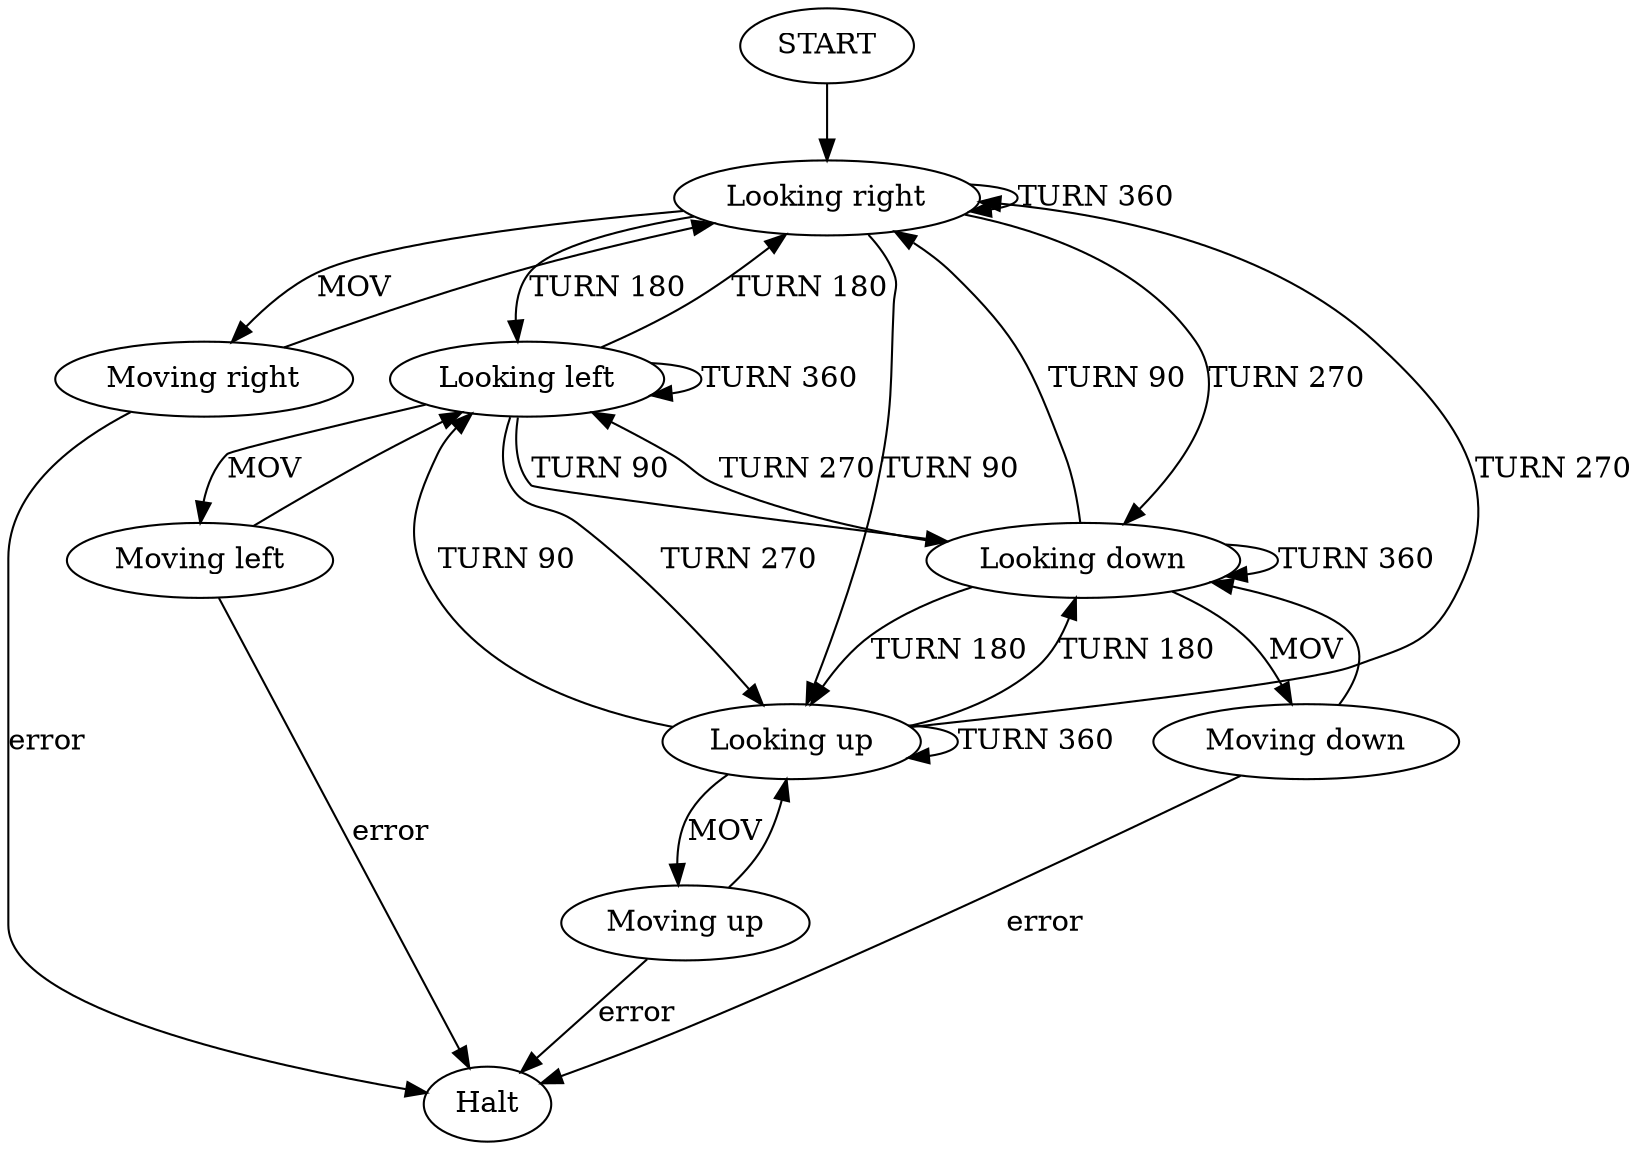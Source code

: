 digraph G {
	START -> "Looking right"
	"Looking right" -> "Moving right" [label=MOV]
	"Looking left" -> "Moving left" [label=MOV]
	"Looking up" -> "Moving up" [label=MOV]
	"Looking down" -> "Moving down" [label=MOV]
	"Moving right" -> "Looking right"
	"Moving left" -> "Looking left"
	"Moving up" -> "Looking up"
	"Moving down" -> "Looking down"
	"Moving right" -> Halt [label=error]
	"Moving left" -> Halt [label=error]
	"Moving up" -> Halt [label=error]
	"Moving down" -> Halt [label=error]
	"Looking right" -> "Looking left" [label="TURN 180"]
	"Looking left" -> "Looking right" [label="TURN 180"]
	"Looking up" -> "Looking down" [label="TURN 180"]
	"Looking down" -> "Looking up" [label="TURN 180"]
	"Looking right" -> "Looking up" [label="TURN 90"]
	"Looking left" -> "Looking down" [label="TURN 90"]
	"Looking up" -> "Looking left" [label="TURN 90"]
	"Looking down" -> "Looking right" [label="TURN 90"]
	"Looking right" -> "Looking down" [label="TURN 270"]
	"Looking left" -> "Looking up" [label="TURN 270"]
	"Looking up" -> "Looking right" [label="TURN 270"]
	"Looking down" -> "Looking left" [label="TURN 270"]
	"Looking right" -> "Looking right" [label="TURN 360"]
	"Looking left" -> "Looking left" [label="TURN 360"]
	"Looking up" -> "Looking up" [label="TURN 360"]
	"Looking down" -> "Looking down" [label="TURN 360"]
}
